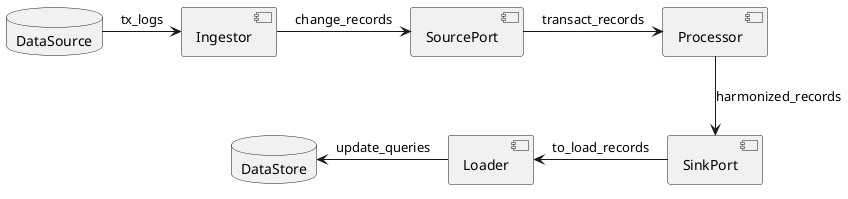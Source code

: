@startuml

'https://plantuml.com/component-diagram

'skinparam defaultFontSize 20

database "DataSource"

component "Ingestor"

component "SourcePort"

component "Processor"

component "SinkPort"

component "Loader"

database "DataStore"

[DataSource] -r-> [Ingestor]: tx_logs
[Ingestor] -r-> [SourcePort]: change_records
[SourcePort] -r-> [Processor]: transact_records
[Processor] --> [SinkPort]: harmonized_records
[SinkPort] -l-> [Loader]: to_load_records
[Loader] -l-> [DataStore]: update_queries

@enduml